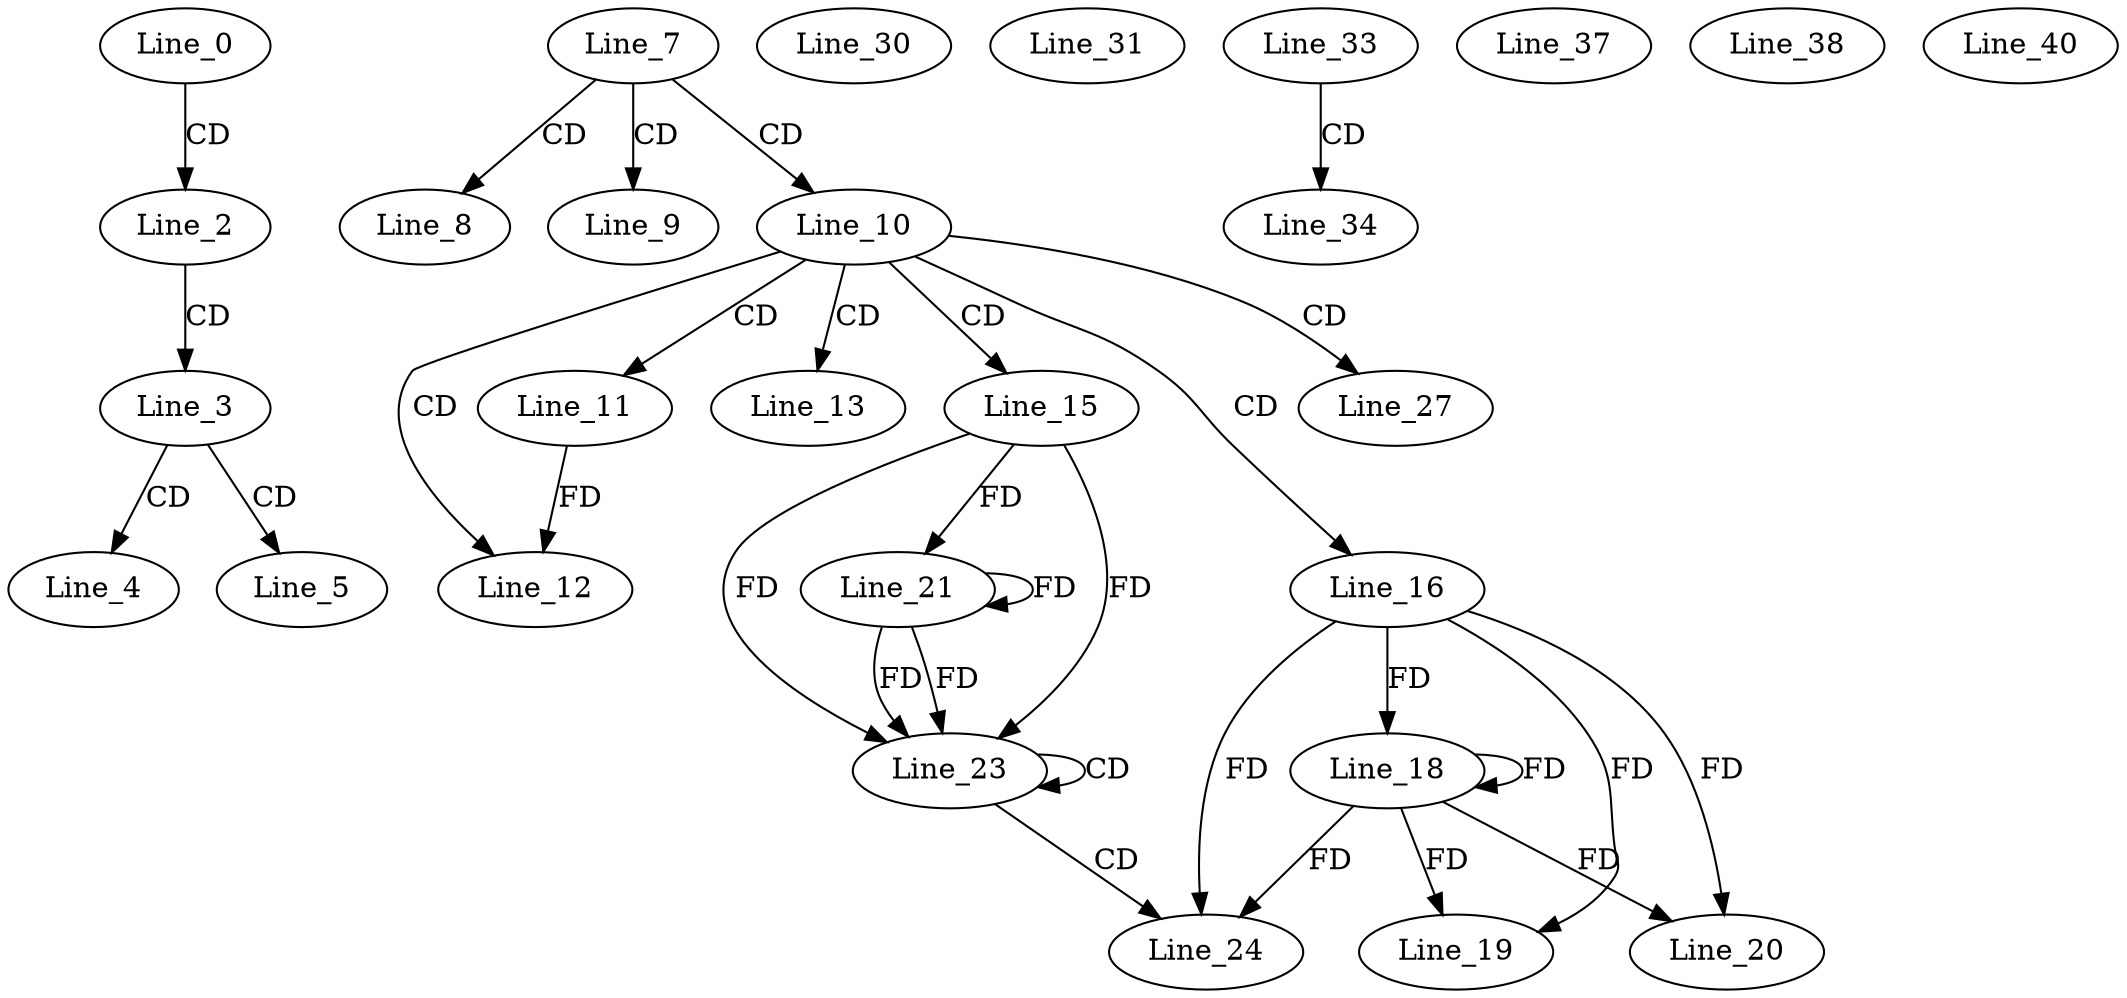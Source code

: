 digraph G {
  Line_0;
  Line_2;
  Line_3;
  Line_4;
  Line_5;
  Line_5;
  Line_7;
  Line_8;
  Line_9;
  Line_10;
  Line_10;
  Line_11;
  Line_12;
  Line_13;
  Line_15;
  Line_16;
  Line_18;
  Line_19;
  Line_20;
  Line_21;
  Line_23;
  Line_23;
  Line_24;
  Line_27;
  Line_30;
  Line_31;
  Line_33;
  Line_34;
  Line_37;
  Line_38;
  Line_40;
  Line_0 -> Line_2 [ label="CD" ];
  Line_2 -> Line_3 [ label="CD" ];
  Line_3 -> Line_4 [ label="CD" ];
  Line_3 -> Line_5 [ label="CD" ];
  Line_7 -> Line_8 [ label="CD" ];
  Line_7 -> Line_9 [ label="CD" ];
  Line_7 -> Line_10 [ label="CD" ];
  Line_10 -> Line_11 [ label="CD" ];
  Line_10 -> Line_12 [ label="CD" ];
  Line_11 -> Line_12 [ label="FD" ];
  Line_10 -> Line_13 [ label="CD" ];
  Line_10 -> Line_15 [ label="CD" ];
  Line_10 -> Line_16 [ label="CD" ];
  Line_16 -> Line_18 [ label="FD" ];
  Line_18 -> Line_18 [ label="FD" ];
  Line_16 -> Line_19 [ label="FD" ];
  Line_18 -> Line_19 [ label="FD" ];
  Line_16 -> Line_20 [ label="FD" ];
  Line_18 -> Line_20 [ label="FD" ];
  Line_15 -> Line_21 [ label="FD" ];
  Line_21 -> Line_21 [ label="FD" ];
  Line_15 -> Line_23 [ label="FD" ];
  Line_21 -> Line_23 [ label="FD" ];
  Line_23 -> Line_23 [ label="CD" ];
  Line_15 -> Line_23 [ label="FD" ];
  Line_21 -> Line_23 [ label="FD" ];
  Line_23 -> Line_24 [ label="CD" ];
  Line_16 -> Line_24 [ label="FD" ];
  Line_18 -> Line_24 [ label="FD" ];
  Line_10 -> Line_27 [ label="CD" ];
  Line_33 -> Line_34 [ label="CD" ];
}
